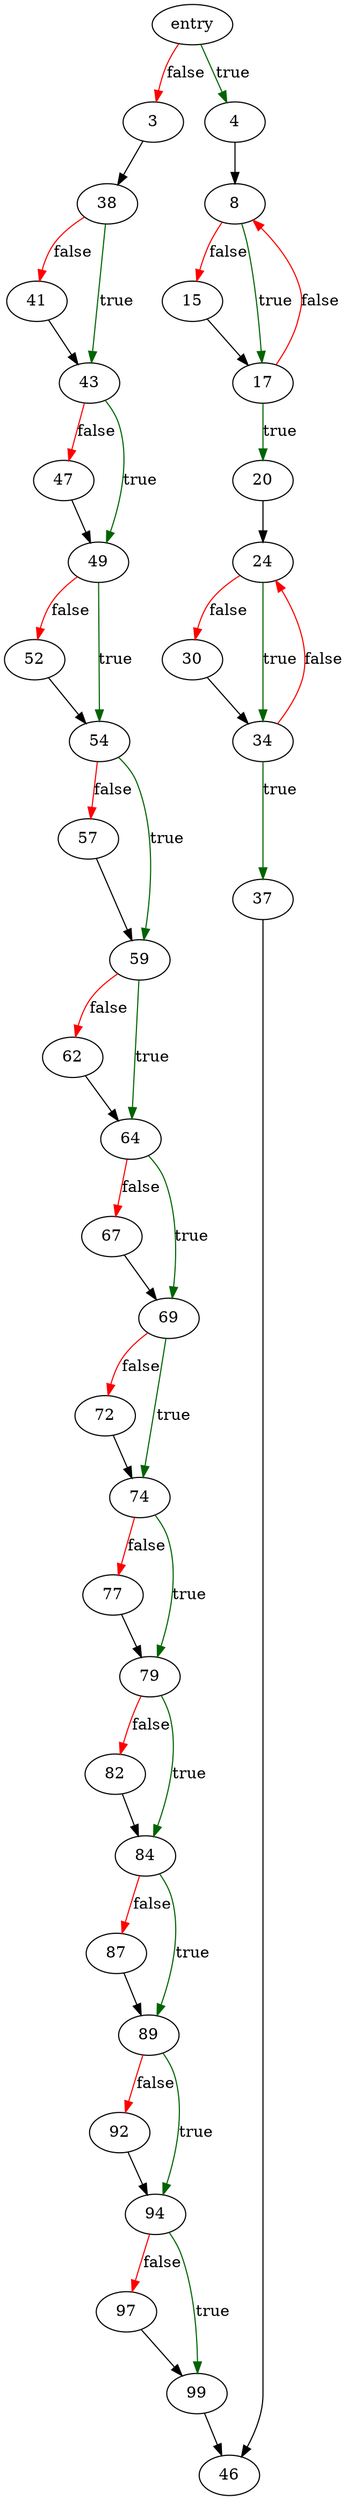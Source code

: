 digraph "signal_setup" {
	// Node definitions.
	1 [label=entry];
	3;
	4;
	8;
	15;
	17;
	20;
	24;
	30;
	34;
	37;
	38;
	41;
	43;
	46;
	47;
	49;
	52;
	54;
	57;
	59;
	62;
	64;
	67;
	69;
	72;
	74;
	77;
	79;
	82;
	84;
	87;
	89;
	92;
	94;
	97;
	99;

	// Edge definitions.
	1 -> 3 [
		color=red
		label=false
	];
	1 -> 4 [
		color=darkgreen
		label=true
	];
	3 -> 38;
	4 -> 8;
	8 -> 15 [
		color=red
		label=false
	];
	8 -> 17 [
		color=darkgreen
		label=true
	];
	15 -> 17;
	17 -> 8 [
		color=red
		label=false
	];
	17 -> 20 [
		color=darkgreen
		label=true
	];
	20 -> 24;
	24 -> 30 [
		color=red
		label=false
	];
	24 -> 34 [
		color=darkgreen
		label=true
	];
	30 -> 34;
	34 -> 24 [
		color=red
		label=false
	];
	34 -> 37 [
		color=darkgreen
		label=true
	];
	37 -> 46;
	38 -> 41 [
		color=red
		label=false
	];
	38 -> 43 [
		color=darkgreen
		label=true
	];
	41 -> 43;
	43 -> 47 [
		color=red
		label=false
	];
	43 -> 49 [
		color=darkgreen
		label=true
	];
	47 -> 49;
	49 -> 52 [
		color=red
		label=false
	];
	49 -> 54 [
		color=darkgreen
		label=true
	];
	52 -> 54;
	54 -> 57 [
		color=red
		label=false
	];
	54 -> 59 [
		color=darkgreen
		label=true
	];
	57 -> 59;
	59 -> 62 [
		color=red
		label=false
	];
	59 -> 64 [
		color=darkgreen
		label=true
	];
	62 -> 64;
	64 -> 67 [
		color=red
		label=false
	];
	64 -> 69 [
		color=darkgreen
		label=true
	];
	67 -> 69;
	69 -> 72 [
		color=red
		label=false
	];
	69 -> 74 [
		color=darkgreen
		label=true
	];
	72 -> 74;
	74 -> 77 [
		color=red
		label=false
	];
	74 -> 79 [
		color=darkgreen
		label=true
	];
	77 -> 79;
	79 -> 82 [
		color=red
		label=false
	];
	79 -> 84 [
		color=darkgreen
		label=true
	];
	82 -> 84;
	84 -> 87 [
		color=red
		label=false
	];
	84 -> 89 [
		color=darkgreen
		label=true
	];
	87 -> 89;
	89 -> 92 [
		color=red
		label=false
	];
	89 -> 94 [
		color=darkgreen
		label=true
	];
	92 -> 94;
	94 -> 97 [
		color=red
		label=false
	];
	94 -> 99 [
		color=darkgreen
		label=true
	];
	97 -> 99;
	99 -> 46;
}